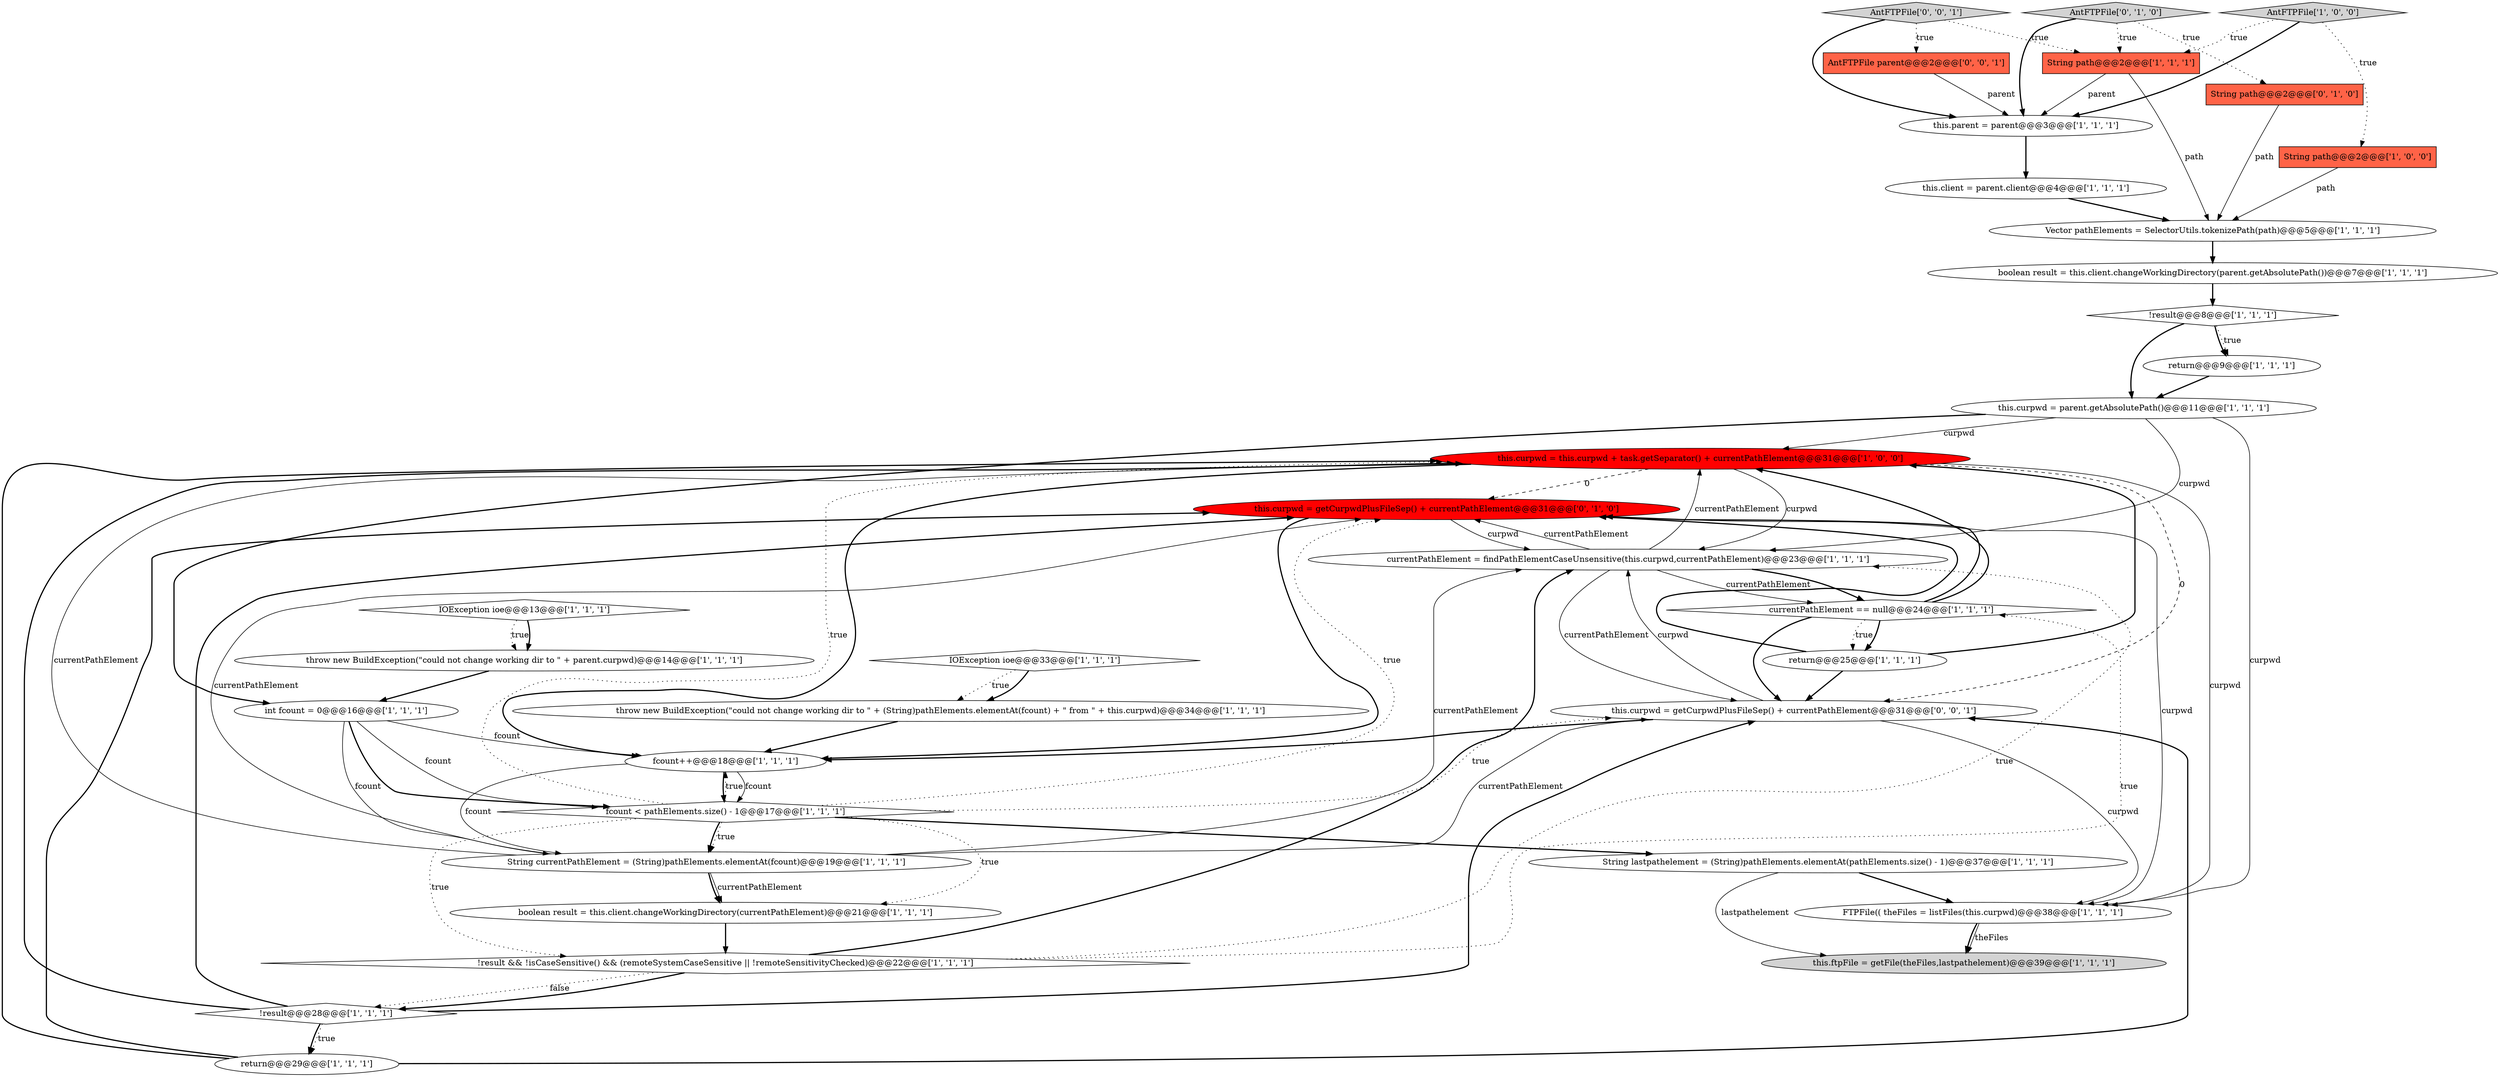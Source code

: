 digraph {
27 [style = filled, label = "this.parent = parent@@@3@@@['1', '1', '1']", fillcolor = white, shape = ellipse image = "AAA0AAABBB1BBB"];
34 [style = filled, label = "AntFTPFile['0', '0', '1']", fillcolor = lightgray, shape = diamond image = "AAA0AAABBB3BBB"];
29 [style = filled, label = "this.curpwd = getCurpwdPlusFileSep() + currentPathElement@@@31@@@['0', '1', '0']", fillcolor = red, shape = ellipse image = "AAA1AAABBB2BBB"];
26 [style = filled, label = "throw new BuildException(\"could not change working dir to \" + parent.curpwd)@@@14@@@['1', '1', '1']", fillcolor = white, shape = ellipse image = "AAA0AAABBB1BBB"];
32 [style = filled, label = "this.curpwd = getCurpwdPlusFileSep() + currentPathElement@@@31@@@['0', '0', '1']", fillcolor = white, shape = ellipse image = "AAA0AAABBB3BBB"];
20 [style = filled, label = "boolean result = this.client.changeWorkingDirectory(parent.getAbsolutePath())@@@7@@@['1', '1', '1']", fillcolor = white, shape = ellipse image = "AAA0AAABBB1BBB"];
8 [style = filled, label = "IOException ioe@@@13@@@['1', '1', '1']", fillcolor = white, shape = diamond image = "AAA0AAABBB1BBB"];
25 [style = filled, label = "String path@@@2@@@['1', '1', '1']", fillcolor = tomato, shape = box image = "AAA0AAABBB1BBB"];
9 [style = filled, label = "currentPathElement == null@@@24@@@['1', '1', '1']", fillcolor = white, shape = diamond image = "AAA0AAABBB1BBB"];
0 [style = filled, label = "String currentPathElement = (String)pathElements.elementAt(fcount)@@@19@@@['1', '1', '1']", fillcolor = white, shape = ellipse image = "AAA0AAABBB1BBB"];
33 [style = filled, label = "AntFTPFile parent@@@2@@@['0', '0', '1']", fillcolor = tomato, shape = box image = "AAA0AAABBB3BBB"];
19 [style = filled, label = "this.ftpFile = getFile(theFiles,lastpathelement)@@@39@@@['1', '1', '1']", fillcolor = lightgray, shape = ellipse image = "AAA0AAABBB1BBB"];
31 [style = filled, label = "AntFTPFile['0', '1', '0']", fillcolor = lightgray, shape = diamond image = "AAA0AAABBB2BBB"];
16 [style = filled, label = "this.curpwd = this.curpwd + task.getSeparator() + currentPathElement@@@31@@@['1', '0', '0']", fillcolor = red, shape = ellipse image = "AAA1AAABBB1BBB"];
15 [style = filled, label = "!result@@@8@@@['1', '1', '1']", fillcolor = white, shape = diamond image = "AAA0AAABBB1BBB"];
4 [style = filled, label = "String path@@@2@@@['1', '0', '0']", fillcolor = tomato, shape = box image = "AAA0AAABBB1BBB"];
13 [style = filled, label = "currentPathElement = findPathElementCaseUnsensitive(this.curpwd,currentPathElement)@@@23@@@['1', '1', '1']", fillcolor = white, shape = ellipse image = "AAA0AAABBB1BBB"];
3 [style = filled, label = "this.client = parent.client@@@4@@@['1', '1', '1']", fillcolor = white, shape = ellipse image = "AAA0AAABBB1BBB"];
18 [style = filled, label = "this.curpwd = parent.getAbsolutePath()@@@11@@@['1', '1', '1']", fillcolor = white, shape = ellipse image = "AAA0AAABBB1BBB"];
30 [style = filled, label = "String path@@@2@@@['0', '1', '0']", fillcolor = tomato, shape = box image = "AAA0AAABBB2BBB"];
28 [style = filled, label = "return@@@25@@@['1', '1', '1']", fillcolor = white, shape = ellipse image = "AAA0AAABBB1BBB"];
17 [style = filled, label = "Vector pathElements = SelectorUtils.tokenizePath(path)@@@5@@@['1', '1', '1']", fillcolor = white, shape = ellipse image = "AAA0AAABBB1BBB"];
21 [style = filled, label = "fcount < pathElements.size() - 1@@@17@@@['1', '1', '1']", fillcolor = white, shape = diamond image = "AAA0AAABBB1BBB"];
23 [style = filled, label = "IOException ioe@@@33@@@['1', '1', '1']", fillcolor = white, shape = diamond image = "AAA0AAABBB1BBB"];
11 [style = filled, label = "!result && !isCaseSensitive() && (remoteSystemCaseSensitive || !remoteSensitivityChecked)@@@22@@@['1', '1', '1']", fillcolor = white, shape = diamond image = "AAA0AAABBB1BBB"];
5 [style = filled, label = "String lastpathelement = (String)pathElements.elementAt(pathElements.size() - 1)@@@37@@@['1', '1', '1']", fillcolor = white, shape = ellipse image = "AAA0AAABBB1BBB"];
24 [style = filled, label = "int fcount = 0@@@16@@@['1', '1', '1']", fillcolor = white, shape = ellipse image = "AAA0AAABBB1BBB"];
1 [style = filled, label = "FTPFile(( theFiles = listFiles(this.curpwd)@@@38@@@['1', '1', '1']", fillcolor = white, shape = ellipse image = "AAA0AAABBB1BBB"];
6 [style = filled, label = "fcount++@@@18@@@['1', '1', '1']", fillcolor = white, shape = ellipse image = "AAA0AAABBB1BBB"];
22 [style = filled, label = "!result@@@28@@@['1', '1', '1']", fillcolor = white, shape = diamond image = "AAA0AAABBB1BBB"];
2 [style = filled, label = "throw new BuildException(\"could not change working dir to \" + (String)pathElements.elementAt(fcount) + \" from \" + this.curpwd)@@@34@@@['1', '1', '1']", fillcolor = white, shape = ellipse image = "AAA0AAABBB1BBB"];
10 [style = filled, label = "boolean result = this.client.changeWorkingDirectory(currentPathElement)@@@21@@@['1', '1', '1']", fillcolor = white, shape = ellipse image = "AAA0AAABBB1BBB"];
7 [style = filled, label = "return@@@9@@@['1', '1', '1']", fillcolor = white, shape = ellipse image = "AAA0AAABBB1BBB"];
14 [style = filled, label = "AntFTPFile['1', '0', '0']", fillcolor = lightgray, shape = diamond image = "AAA0AAABBB1BBB"];
12 [style = filled, label = "return@@@29@@@['1', '1', '1']", fillcolor = white, shape = ellipse image = "AAA0AAABBB1BBB"];
11->22 [style = dotted, label="false"];
18->16 [style = solid, label="curpwd"];
16->32 [style = dashed, label="0"];
21->11 [style = dotted, label="true"];
13->16 [style = solid, label="currentPathElement"];
2->6 [style = bold, label=""];
13->29 [style = solid, label="currentPathElement"];
15->7 [style = dotted, label="true"];
32->6 [style = bold, label=""];
9->16 [style = bold, label=""];
25->27 [style = solid, label="parent"];
25->17 [style = solid, label="path"];
29->6 [style = bold, label=""];
24->21 [style = bold, label=""];
33->27 [style = solid, label="parent"];
11->13 [style = bold, label=""];
0->13 [style = solid, label="currentPathElement"];
9->29 [style = bold, label=""];
20->15 [style = bold, label=""];
9->28 [style = dotted, label="true"];
17->20 [style = bold, label=""];
10->11 [style = bold, label=""];
31->25 [style = dotted, label="true"];
16->1 [style = solid, label="curpwd"];
21->0 [style = bold, label=""];
16->6 [style = bold, label=""];
21->0 [style = dotted, label="true"];
21->29 [style = dotted, label="true"];
24->6 [style = solid, label="fcount"];
9->32 [style = bold, label=""];
22->32 [style = bold, label=""];
5->19 [style = solid, label="lastpathelement"];
21->32 [style = dotted, label="true"];
11->13 [style = dotted, label="true"];
18->13 [style = solid, label="curpwd"];
26->24 [style = bold, label=""];
13->9 [style = solid, label="currentPathElement"];
23->2 [style = dotted, label="true"];
31->30 [style = dotted, label="true"];
5->1 [style = bold, label=""];
12->29 [style = bold, label=""];
31->27 [style = bold, label=""];
14->25 [style = dotted, label="true"];
21->16 [style = dotted, label="true"];
1->19 [style = bold, label=""];
14->4 [style = dotted, label="true"];
21->6 [style = dotted, label="true"];
28->29 [style = bold, label=""];
18->24 [style = bold, label=""];
32->13 [style = solid, label="curpwd"];
22->16 [style = bold, label=""];
6->21 [style = bold, label=""];
22->29 [style = bold, label=""];
12->32 [style = bold, label=""];
11->9 [style = dotted, label="true"];
21->10 [style = dotted, label="true"];
24->0 [style = solid, label="fcount"];
28->32 [style = bold, label=""];
32->1 [style = solid, label="curpwd"];
9->28 [style = bold, label=""];
21->5 [style = bold, label=""];
0->10 [style = solid, label="currentPathElement"];
34->33 [style = dotted, label="true"];
11->22 [style = bold, label=""];
7->18 [style = bold, label=""];
3->17 [style = bold, label=""];
13->9 [style = bold, label=""];
23->2 [style = bold, label=""];
14->27 [style = bold, label=""];
0->29 [style = solid, label="currentPathElement"];
29->13 [style = solid, label="curpwd"];
34->25 [style = dotted, label="true"];
8->26 [style = dotted, label="true"];
24->21 [style = solid, label="fcount"];
15->7 [style = bold, label=""];
16->13 [style = solid, label="curpwd"];
29->1 [style = solid, label="curpwd"];
1->19 [style = solid, label="theFiles"];
27->3 [style = bold, label=""];
12->16 [style = bold, label=""];
28->16 [style = bold, label=""];
15->18 [style = bold, label=""];
22->12 [style = dotted, label="true"];
4->17 [style = solid, label="path"];
0->10 [style = bold, label=""];
22->12 [style = bold, label=""];
0->16 [style = solid, label="currentPathElement"];
30->17 [style = solid, label="path"];
16->29 [style = dashed, label="0"];
18->1 [style = solid, label="curpwd"];
0->32 [style = solid, label="currentPathElement"];
6->21 [style = solid, label="fcount"];
6->0 [style = solid, label="fcount"];
13->32 [style = solid, label="currentPathElement"];
34->27 [style = bold, label=""];
8->26 [style = bold, label=""];
}
